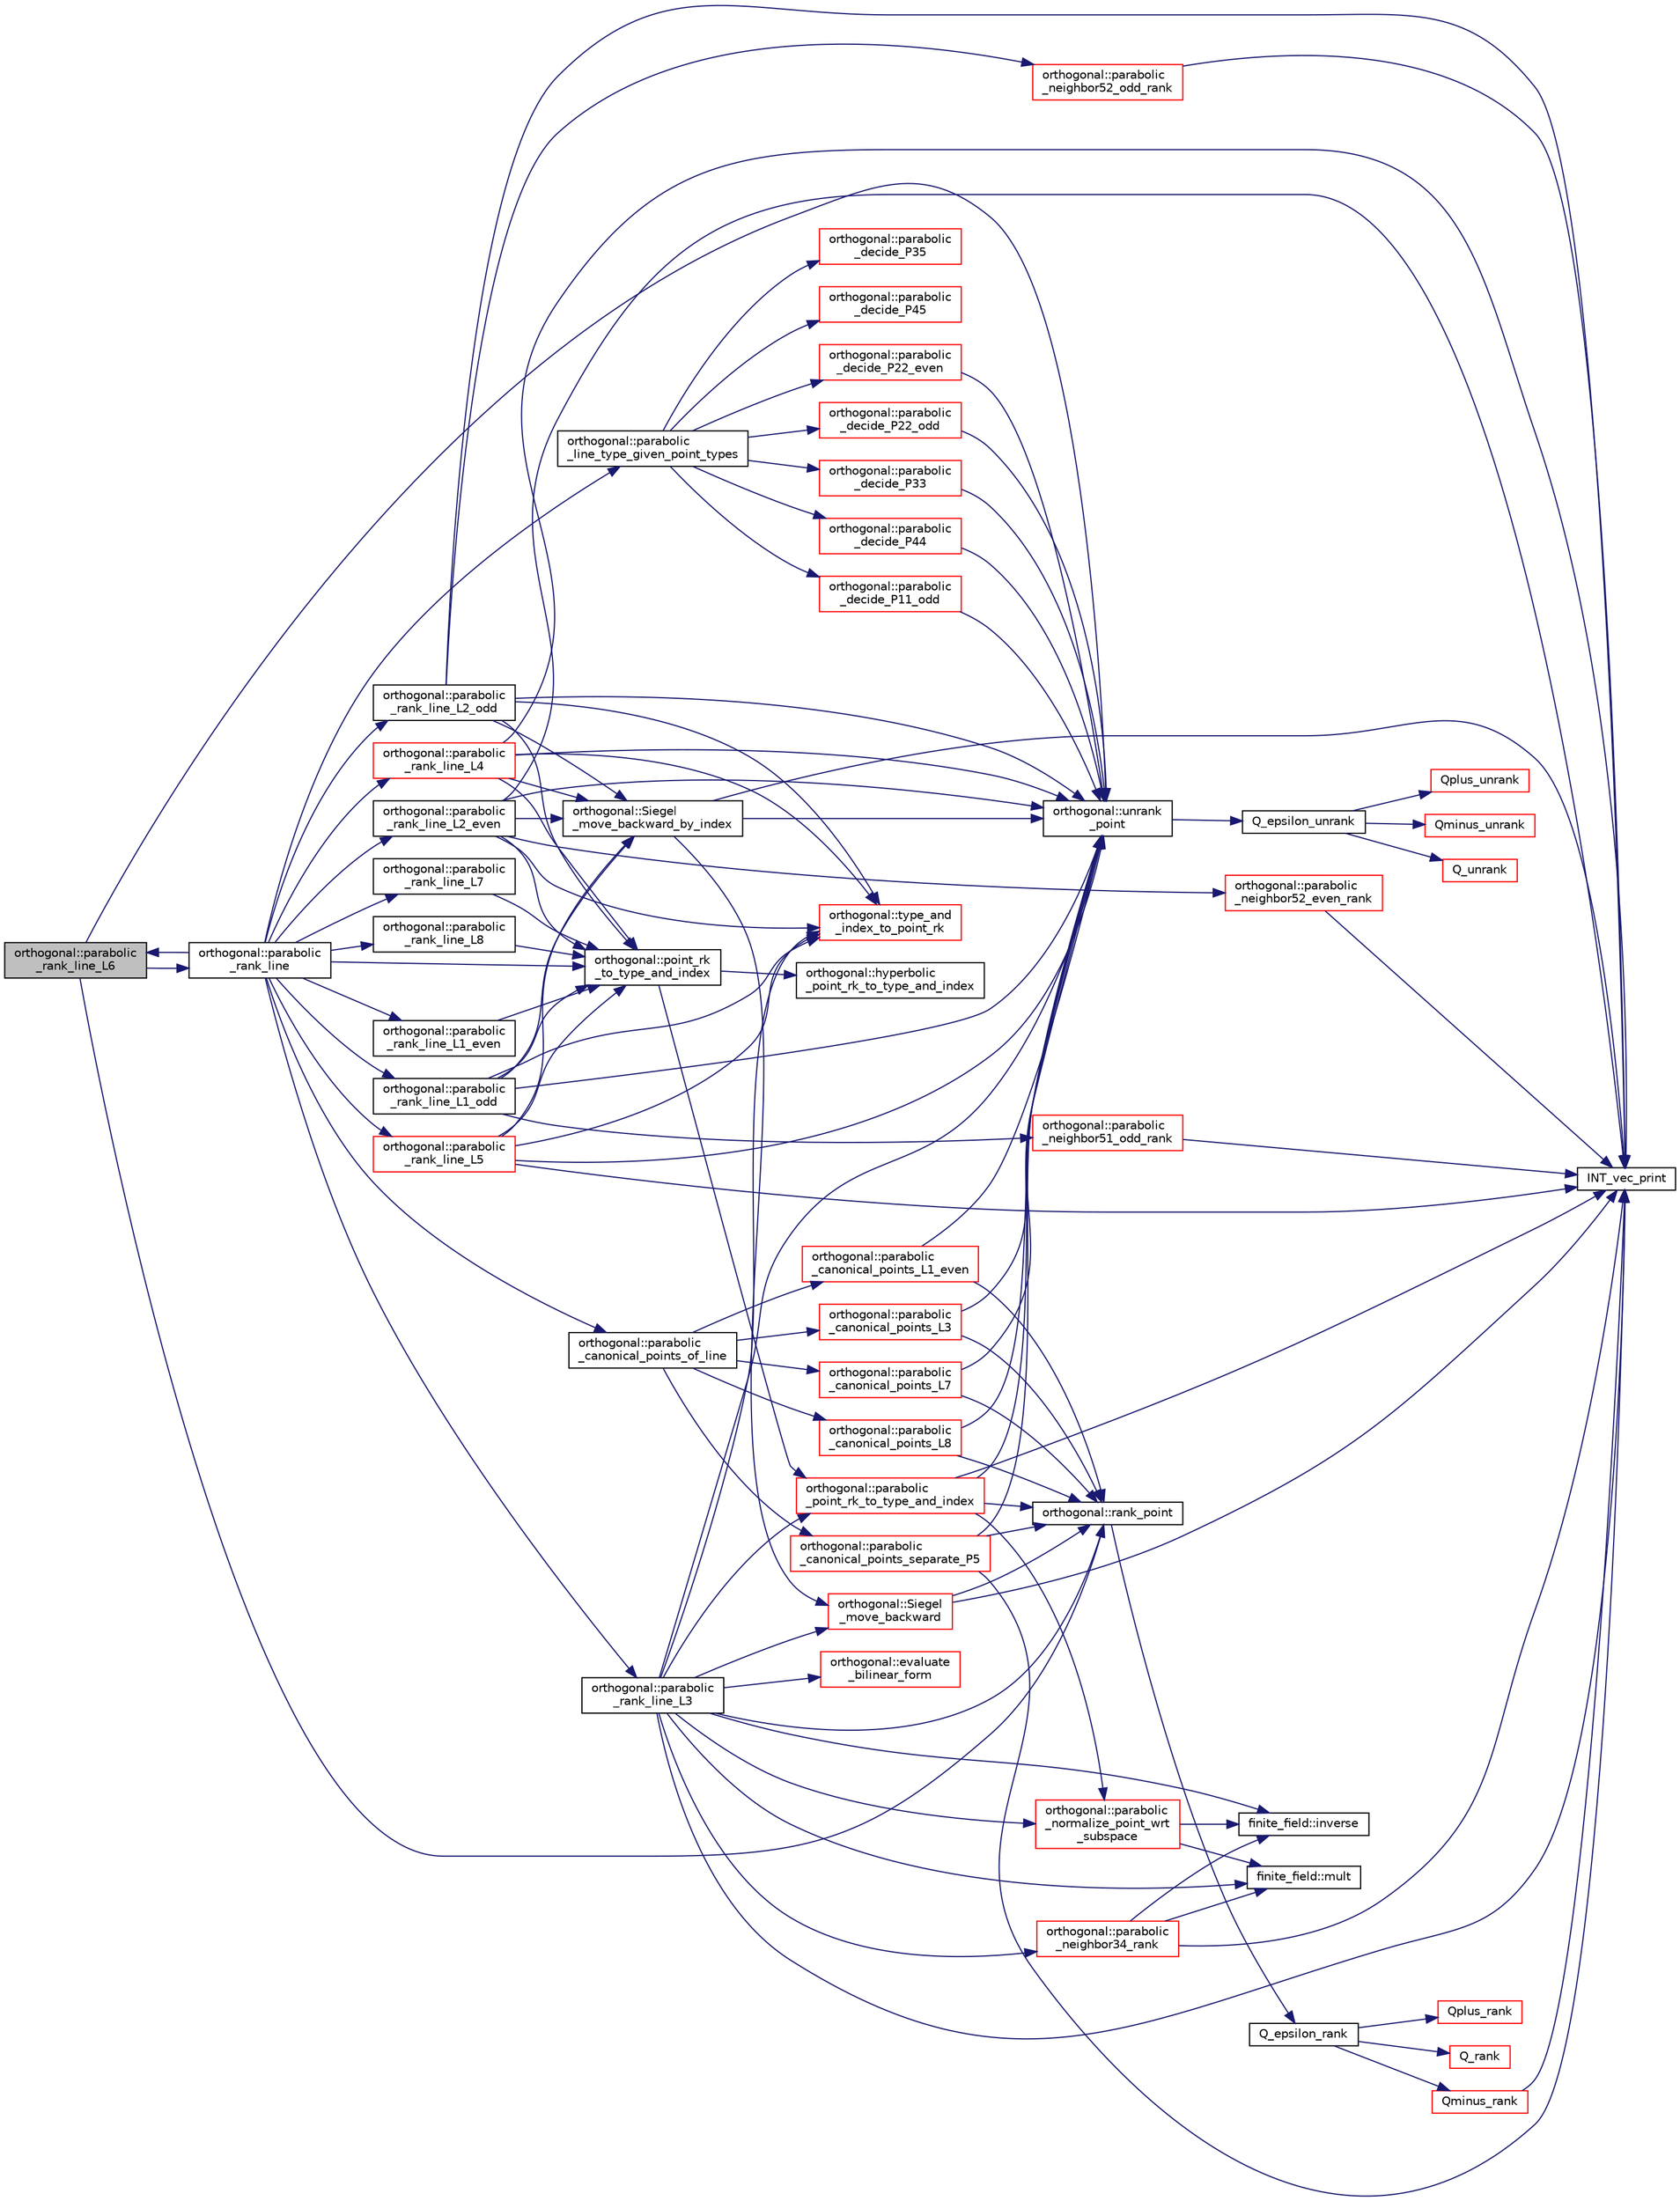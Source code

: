 digraph "orthogonal::parabolic_rank_line_L6"
{
  edge [fontname="Helvetica",fontsize="10",labelfontname="Helvetica",labelfontsize="10"];
  node [fontname="Helvetica",fontsize="10",shape=record];
  rankdir="LR";
  Node29539 [label="orthogonal::parabolic\l_rank_line_L6",height=0.2,width=0.4,color="black", fillcolor="grey75", style="filled", fontcolor="black"];
  Node29539 -> Node29540 [color="midnightblue",fontsize="10",style="solid",fontname="Helvetica"];
  Node29540 [label="orthogonal::unrank\l_point",height=0.2,width=0.4,color="black", fillcolor="white", style="filled",URL="$d7/daa/classorthogonal.html#ab655117100f7c66c19817b84ac5ac0a0"];
  Node29540 -> Node29541 [color="midnightblue",fontsize="10",style="solid",fontname="Helvetica"];
  Node29541 [label="Q_epsilon_unrank",height=0.2,width=0.4,color="black", fillcolor="white", style="filled",URL="$d4/d67/geometry_8h.html#af162c4d30d4a6528299e37551c353e7b"];
  Node29541 -> Node29542 [color="midnightblue",fontsize="10",style="solid",fontname="Helvetica"];
  Node29542 [label="Q_unrank",height=0.2,width=0.4,color="red", fillcolor="white", style="filled",URL="$db/da0/lib_2foundations_2geometry_2orthogonal__points_8_c.html#a6d02923d5b54ef796934e753e6f5b65b"];
  Node29541 -> Node29560 [color="midnightblue",fontsize="10",style="solid",fontname="Helvetica"];
  Node29560 [label="Qplus_unrank",height=0.2,width=0.4,color="red", fillcolor="white", style="filled",URL="$db/da0/lib_2foundations_2geometry_2orthogonal__points_8_c.html#ad50512edd586919700e033744b4a03c8"];
  Node29541 -> Node29561 [color="midnightblue",fontsize="10",style="solid",fontname="Helvetica"];
  Node29561 [label="Qminus_unrank",height=0.2,width=0.4,color="red", fillcolor="white", style="filled",URL="$db/da0/lib_2foundations_2geometry_2orthogonal__points_8_c.html#ac2dd18f435ab479095b836a483c12c7d"];
  Node29539 -> Node29562 [color="midnightblue",fontsize="10",style="solid",fontname="Helvetica"];
  Node29562 [label="orthogonal::rank_point",height=0.2,width=0.4,color="black", fillcolor="white", style="filled",URL="$d7/daa/classorthogonal.html#adb4f1528590a804b3c011a68c9ebf655"];
  Node29562 -> Node29563 [color="midnightblue",fontsize="10",style="solid",fontname="Helvetica"];
  Node29563 [label="Q_epsilon_rank",height=0.2,width=0.4,color="black", fillcolor="white", style="filled",URL="$d4/d67/geometry_8h.html#a0949e1151174e2988aa697cb31942e97"];
  Node29563 -> Node29564 [color="midnightblue",fontsize="10",style="solid",fontname="Helvetica"];
  Node29564 [label="Q_rank",height=0.2,width=0.4,color="red", fillcolor="white", style="filled",URL="$db/da0/lib_2foundations_2geometry_2orthogonal__points_8_c.html#ad2671f4db3224df1e22494b9d946375e"];
  Node29563 -> Node29580 [color="midnightblue",fontsize="10",style="solid",fontname="Helvetica"];
  Node29580 [label="Qplus_rank",height=0.2,width=0.4,color="red", fillcolor="white", style="filled",URL="$db/da0/lib_2foundations_2geometry_2orthogonal__points_8_c.html#aaa1be357d007a845ce2866169d63afb7"];
  Node29563 -> Node29581 [color="midnightblue",fontsize="10",style="solid",fontname="Helvetica"];
  Node29581 [label="Qminus_rank",height=0.2,width=0.4,color="red", fillcolor="white", style="filled",URL="$db/da0/lib_2foundations_2geometry_2orthogonal__points_8_c.html#aec3e3dad3c2c12fa081edab0af2cb91a"];
  Node29581 -> Node29570 [color="midnightblue",fontsize="10",style="solid",fontname="Helvetica"];
  Node29570 [label="INT_vec_print",height=0.2,width=0.4,color="black", fillcolor="white", style="filled",URL="$df/dbf/sajeeb_8_c.html#a79a5901af0b47dd0d694109543c027fe"];
  Node29539 -> Node29583 [color="midnightblue",fontsize="10",style="solid",fontname="Helvetica"];
  Node29583 [label="orthogonal::parabolic\l_rank_line",height=0.2,width=0.4,color="black", fillcolor="white", style="filled",URL="$d7/daa/classorthogonal.html#a7df334ceca90bc5b90c56354dbaf45c9"];
  Node29583 -> Node29584 [color="midnightblue",fontsize="10",style="solid",fontname="Helvetica"];
  Node29584 [label="orthogonal::point_rk\l_to_type_and_index",height=0.2,width=0.4,color="black", fillcolor="white", style="filled",URL="$d7/daa/classorthogonal.html#a5419c9c6b60c81e6e66f3606e7ad1815"];
  Node29584 -> Node29585 [color="midnightblue",fontsize="10",style="solid",fontname="Helvetica"];
  Node29585 [label="orthogonal::hyperbolic\l_point_rk_to_type_and_index",height=0.2,width=0.4,color="black", fillcolor="white", style="filled",URL="$d7/daa/classorthogonal.html#aad0a2a87d54b571f0d6581dec4d59eab"];
  Node29584 -> Node29586 [color="midnightblue",fontsize="10",style="solid",fontname="Helvetica"];
  Node29586 [label="orthogonal::parabolic\l_point_rk_to_type_and_index",height=0.2,width=0.4,color="red", fillcolor="white", style="filled",URL="$d7/daa/classorthogonal.html#aadca2791fa70e971edf85858b725502d"];
  Node29586 -> Node29540 [color="midnightblue",fontsize="10",style="solid",fontname="Helvetica"];
  Node29586 -> Node29570 [color="midnightblue",fontsize="10",style="solid",fontname="Helvetica"];
  Node29586 -> Node29587 [color="midnightblue",fontsize="10",style="solid",fontname="Helvetica"];
  Node29587 [label="orthogonal::parabolic\l_normalize_point_wrt\l_subspace",height=0.2,width=0.4,color="red", fillcolor="white", style="filled",URL="$d7/daa/classorthogonal.html#addb6cb7424128361116573d43de60533"];
  Node29587 -> Node29588 [color="midnightblue",fontsize="10",style="solid",fontname="Helvetica"];
  Node29588 [label="finite_field::inverse",height=0.2,width=0.4,color="black", fillcolor="white", style="filled",URL="$df/d5a/classfinite__field.html#a69f2a12c01e70b7ce2d115c5221c9cdd"];
  Node29587 -> Node29589 [color="midnightblue",fontsize="10",style="solid",fontname="Helvetica"];
  Node29589 [label="finite_field::mult",height=0.2,width=0.4,color="black", fillcolor="white", style="filled",URL="$df/d5a/classfinite__field.html#a24fb5917aa6d4d656fd855b7f44a13b0"];
  Node29586 -> Node29562 [color="midnightblue",fontsize="10",style="solid",fontname="Helvetica"];
  Node29583 -> Node29606 [color="midnightblue",fontsize="10",style="solid",fontname="Helvetica"];
  Node29606 [label="orthogonal::parabolic\l_line_type_given_point_types",height=0.2,width=0.4,color="black", fillcolor="white", style="filled",URL="$d7/daa/classorthogonal.html#af1894e9b4951ea3b58fafaec8e1314d4"];
  Node29606 -> Node29607 [color="midnightblue",fontsize="10",style="solid",fontname="Helvetica"];
  Node29607 [label="orthogonal::parabolic\l_decide_P11_odd",height=0.2,width=0.4,color="red", fillcolor="white", style="filled",URL="$d7/daa/classorthogonal.html#a332147c62a37d11f4c3bbb7e83437e29"];
  Node29607 -> Node29540 [color="midnightblue",fontsize="10",style="solid",fontname="Helvetica"];
  Node29606 -> Node29610 [color="midnightblue",fontsize="10",style="solid",fontname="Helvetica"];
  Node29610 [label="orthogonal::parabolic\l_decide_P22_even",height=0.2,width=0.4,color="red", fillcolor="white", style="filled",URL="$d7/daa/classorthogonal.html#ae129c5beaabede756c4387aeb9c81854"];
  Node29610 -> Node29540 [color="midnightblue",fontsize="10",style="solid",fontname="Helvetica"];
  Node29606 -> Node29612 [color="midnightblue",fontsize="10",style="solid",fontname="Helvetica"];
  Node29612 [label="orthogonal::parabolic\l_decide_P22_odd",height=0.2,width=0.4,color="red", fillcolor="white", style="filled",URL="$d7/daa/classorthogonal.html#a621c30eb1f8131e8b29b240bd0a2b051"];
  Node29612 -> Node29540 [color="midnightblue",fontsize="10",style="solid",fontname="Helvetica"];
  Node29606 -> Node29613 [color="midnightblue",fontsize="10",style="solid",fontname="Helvetica"];
  Node29613 [label="orthogonal::parabolic\l_decide_P33",height=0.2,width=0.4,color="red", fillcolor="white", style="filled",URL="$d7/daa/classorthogonal.html#ab6af5eb5e517bf200419ae2cb0995f03"];
  Node29613 -> Node29540 [color="midnightblue",fontsize="10",style="solid",fontname="Helvetica"];
  Node29606 -> Node29616 [color="midnightblue",fontsize="10",style="solid",fontname="Helvetica"];
  Node29616 [label="orthogonal::parabolic\l_decide_P35",height=0.2,width=0.4,color="red", fillcolor="white", style="filled",URL="$d7/daa/classorthogonal.html#a6f9b23e5b47b2864052ee6e66775c904"];
  Node29606 -> Node29617 [color="midnightblue",fontsize="10",style="solid",fontname="Helvetica"];
  Node29617 [label="orthogonal::parabolic\l_decide_P44",height=0.2,width=0.4,color="red", fillcolor="white", style="filled",URL="$d7/daa/classorthogonal.html#a921eec6bede3574fd47497377a82c252"];
  Node29617 -> Node29540 [color="midnightblue",fontsize="10",style="solid",fontname="Helvetica"];
  Node29606 -> Node29618 [color="midnightblue",fontsize="10",style="solid",fontname="Helvetica"];
  Node29618 [label="orthogonal::parabolic\l_decide_P45",height=0.2,width=0.4,color="red", fillcolor="white", style="filled",URL="$d7/daa/classorthogonal.html#ae35e876043cbef583d29b82fd1c73bce"];
  Node29583 -> Node29619 [color="midnightblue",fontsize="10",style="solid",fontname="Helvetica"];
  Node29619 [label="orthogonal::parabolic\l_canonical_points_of_line",height=0.2,width=0.4,color="black", fillcolor="white", style="filled",URL="$d7/daa/classorthogonal.html#a7f1b4034dcfc0c22f06242b179466594"];
  Node29619 -> Node29620 [color="midnightblue",fontsize="10",style="solid",fontname="Helvetica"];
  Node29620 [label="orthogonal::parabolic\l_canonical_points_L1_even",height=0.2,width=0.4,color="red", fillcolor="white", style="filled",URL="$d7/daa/classorthogonal.html#ab0b604545d072f29150a4004ca96444b"];
  Node29620 -> Node29540 [color="midnightblue",fontsize="10",style="solid",fontname="Helvetica"];
  Node29620 -> Node29562 [color="midnightblue",fontsize="10",style="solid",fontname="Helvetica"];
  Node29619 -> Node29621 [color="midnightblue",fontsize="10",style="solid",fontname="Helvetica"];
  Node29621 [label="orthogonal::parabolic\l_canonical_points_separate_P5",height=0.2,width=0.4,color="red", fillcolor="white", style="filled",URL="$d7/daa/classorthogonal.html#a8d0027eb77931aa6f8651f392b9b4e79"];
  Node29621 -> Node29540 [color="midnightblue",fontsize="10",style="solid",fontname="Helvetica"];
  Node29621 -> Node29570 [color="midnightblue",fontsize="10",style="solid",fontname="Helvetica"];
  Node29621 -> Node29562 [color="midnightblue",fontsize="10",style="solid",fontname="Helvetica"];
  Node29619 -> Node29622 [color="midnightblue",fontsize="10",style="solid",fontname="Helvetica"];
  Node29622 [label="orthogonal::parabolic\l_canonical_points_L3",height=0.2,width=0.4,color="red", fillcolor="white", style="filled",URL="$d7/daa/classorthogonal.html#a753ec2a388f3b866bd96928051911802"];
  Node29622 -> Node29540 [color="midnightblue",fontsize="10",style="solid",fontname="Helvetica"];
  Node29622 -> Node29562 [color="midnightblue",fontsize="10",style="solid",fontname="Helvetica"];
  Node29619 -> Node29623 [color="midnightblue",fontsize="10",style="solid",fontname="Helvetica"];
  Node29623 [label="orthogonal::parabolic\l_canonical_points_L7",height=0.2,width=0.4,color="red", fillcolor="white", style="filled",URL="$d7/daa/classorthogonal.html#a24a02b853a67fddf218aa24a185506eb"];
  Node29623 -> Node29540 [color="midnightblue",fontsize="10",style="solid",fontname="Helvetica"];
  Node29623 -> Node29562 [color="midnightblue",fontsize="10",style="solid",fontname="Helvetica"];
  Node29619 -> Node29624 [color="midnightblue",fontsize="10",style="solid",fontname="Helvetica"];
  Node29624 [label="orthogonal::parabolic\l_canonical_points_L8",height=0.2,width=0.4,color="red", fillcolor="white", style="filled",URL="$d7/daa/classorthogonal.html#ad6539385a01fde3384fa94fd4256ee38"];
  Node29624 -> Node29540 [color="midnightblue",fontsize="10",style="solid",fontname="Helvetica"];
  Node29624 -> Node29562 [color="midnightblue",fontsize="10",style="solid",fontname="Helvetica"];
  Node29583 -> Node29625 [color="midnightblue",fontsize="10",style="solid",fontname="Helvetica"];
  Node29625 [label="orthogonal::parabolic\l_rank_line_L1_even",height=0.2,width=0.4,color="black", fillcolor="white", style="filled",URL="$d7/daa/classorthogonal.html#a7f055ba3f318499430444e583ed03ee3"];
  Node29625 -> Node29584 [color="midnightblue",fontsize="10",style="solid",fontname="Helvetica"];
  Node29583 -> Node29626 [color="midnightblue",fontsize="10",style="solid",fontname="Helvetica"];
  Node29626 [label="orthogonal::parabolic\l_rank_line_L1_odd",height=0.2,width=0.4,color="black", fillcolor="white", style="filled",URL="$d7/daa/classorthogonal.html#aab93abadf848b0a5d72b367f155cd7e4"];
  Node29626 -> Node29627 [color="midnightblue",fontsize="10",style="solid",fontname="Helvetica"];
  Node29627 [label="orthogonal::type_and\l_index_to_point_rk",height=0.2,width=0.4,color="red", fillcolor="white", style="filled",URL="$d7/daa/classorthogonal.html#a319ef460cdfe3247d336c3fb482901eb"];
  Node29626 -> Node29584 [color="midnightblue",fontsize="10",style="solid",fontname="Helvetica"];
  Node29626 -> Node29540 [color="midnightblue",fontsize="10",style="solid",fontname="Helvetica"];
  Node29626 -> Node29639 [color="midnightblue",fontsize="10",style="solid",fontname="Helvetica"];
  Node29639 [label="orthogonal::Siegel\l_move_backward_by_index",height=0.2,width=0.4,color="black", fillcolor="white", style="filled",URL="$d7/daa/classorthogonal.html#aa8eaeba82de3ff3b5f50b4ccd22b2631"];
  Node29639 -> Node29540 [color="midnightblue",fontsize="10",style="solid",fontname="Helvetica"];
  Node29639 -> Node29570 [color="midnightblue",fontsize="10",style="solid",fontname="Helvetica"];
  Node29639 -> Node29640 [color="midnightblue",fontsize="10",style="solid",fontname="Helvetica"];
  Node29640 [label="orthogonal::Siegel\l_move_backward",height=0.2,width=0.4,color="red", fillcolor="white", style="filled",URL="$d7/daa/classorthogonal.html#a365beaf002d1ffc9a600e73f1983e800"];
  Node29640 -> Node29570 [color="midnightblue",fontsize="10",style="solid",fontname="Helvetica"];
  Node29640 -> Node29562 [color="midnightblue",fontsize="10",style="solid",fontname="Helvetica"];
  Node29626 -> Node29665 [color="midnightblue",fontsize="10",style="solid",fontname="Helvetica"];
  Node29665 [label="orthogonal::parabolic\l_neighbor51_odd_rank",height=0.2,width=0.4,color="red", fillcolor="white", style="filled",URL="$d7/daa/classorthogonal.html#ac088ee6a73b26e7ad1bbf8e25b14b87a"];
  Node29665 -> Node29570 [color="midnightblue",fontsize="10",style="solid",fontname="Helvetica"];
  Node29583 -> Node29668 [color="midnightblue",fontsize="10",style="solid",fontname="Helvetica"];
  Node29668 [label="orthogonal::parabolic\l_rank_line_L2_even",height=0.2,width=0.4,color="black", fillcolor="white", style="filled",URL="$d7/daa/classorthogonal.html#ad884e741520104066da699b1133deeb0"];
  Node29668 -> Node29627 [color="midnightblue",fontsize="10",style="solid",fontname="Helvetica"];
  Node29668 -> Node29584 [color="midnightblue",fontsize="10",style="solid",fontname="Helvetica"];
  Node29668 -> Node29540 [color="midnightblue",fontsize="10",style="solid",fontname="Helvetica"];
  Node29668 -> Node29639 [color="midnightblue",fontsize="10",style="solid",fontname="Helvetica"];
  Node29668 -> Node29570 [color="midnightblue",fontsize="10",style="solid",fontname="Helvetica"];
  Node29668 -> Node29669 [color="midnightblue",fontsize="10",style="solid",fontname="Helvetica"];
  Node29669 [label="orthogonal::parabolic\l_neighbor52_even_rank",height=0.2,width=0.4,color="red", fillcolor="white", style="filled",URL="$d7/daa/classorthogonal.html#ac008e55aa06cb631b213ea53851b19e9"];
  Node29669 -> Node29570 [color="midnightblue",fontsize="10",style="solid",fontname="Helvetica"];
  Node29583 -> Node29670 [color="midnightblue",fontsize="10",style="solid",fontname="Helvetica"];
  Node29670 [label="orthogonal::parabolic\l_rank_line_L2_odd",height=0.2,width=0.4,color="black", fillcolor="white", style="filled",URL="$d7/daa/classorthogonal.html#a87ddd814e99966b82e69a1041307074f"];
  Node29670 -> Node29627 [color="midnightblue",fontsize="10",style="solid",fontname="Helvetica"];
  Node29670 -> Node29584 [color="midnightblue",fontsize="10",style="solid",fontname="Helvetica"];
  Node29670 -> Node29540 [color="midnightblue",fontsize="10",style="solid",fontname="Helvetica"];
  Node29670 -> Node29639 [color="midnightblue",fontsize="10",style="solid",fontname="Helvetica"];
  Node29670 -> Node29570 [color="midnightblue",fontsize="10",style="solid",fontname="Helvetica"];
  Node29670 -> Node29671 [color="midnightblue",fontsize="10",style="solid",fontname="Helvetica"];
  Node29671 [label="orthogonal::parabolic\l_neighbor52_odd_rank",height=0.2,width=0.4,color="red", fillcolor="white", style="filled",URL="$d7/daa/classorthogonal.html#a8c2cac0e686f8c0dcb6a93a37c447970"];
  Node29671 -> Node29570 [color="midnightblue",fontsize="10",style="solid",fontname="Helvetica"];
  Node29583 -> Node29672 [color="midnightblue",fontsize="10",style="solid",fontname="Helvetica"];
  Node29672 [label="orthogonal::parabolic\l_rank_line_L3",height=0.2,width=0.4,color="black", fillcolor="white", style="filled",URL="$d7/daa/classorthogonal.html#afea1a02e2b439b28127cfa2a782da8c9"];
  Node29672 -> Node29627 [color="midnightblue",fontsize="10",style="solid",fontname="Helvetica"];
  Node29672 -> Node29540 [color="midnightblue",fontsize="10",style="solid",fontname="Helvetica"];
  Node29672 -> Node29570 [color="midnightblue",fontsize="10",style="solid",fontname="Helvetica"];
  Node29672 -> Node29587 [color="midnightblue",fontsize="10",style="solid",fontname="Helvetica"];
  Node29672 -> Node29562 [color="midnightblue",fontsize="10",style="solid",fontname="Helvetica"];
  Node29672 -> Node29586 [color="midnightblue",fontsize="10",style="solid",fontname="Helvetica"];
  Node29672 -> Node29589 [color="midnightblue",fontsize="10",style="solid",fontname="Helvetica"];
  Node29672 -> Node29640 [color="midnightblue",fontsize="10",style="solid",fontname="Helvetica"];
  Node29672 -> Node29648 [color="midnightblue",fontsize="10",style="solid",fontname="Helvetica"];
  Node29648 [label="orthogonal::evaluate\l_bilinear_form",height=0.2,width=0.4,color="red", fillcolor="white", style="filled",URL="$d7/daa/classorthogonal.html#a1cb22ce04ab60e22852f610ec3fe5c98"];
  Node29672 -> Node29588 [color="midnightblue",fontsize="10",style="solid",fontname="Helvetica"];
  Node29672 -> Node29673 [color="midnightblue",fontsize="10",style="solid",fontname="Helvetica"];
  Node29673 [label="orthogonal::parabolic\l_neighbor34_rank",height=0.2,width=0.4,color="red", fillcolor="white", style="filled",URL="$d7/daa/classorthogonal.html#ae4164e3cd3214b07c243ad7c048a254b"];
  Node29673 -> Node29570 [color="midnightblue",fontsize="10",style="solid",fontname="Helvetica"];
  Node29673 -> Node29588 [color="midnightblue",fontsize="10",style="solid",fontname="Helvetica"];
  Node29673 -> Node29589 [color="midnightblue",fontsize="10",style="solid",fontname="Helvetica"];
  Node29583 -> Node29675 [color="midnightblue",fontsize="10",style="solid",fontname="Helvetica"];
  Node29675 [label="orthogonal::parabolic\l_rank_line_L4",height=0.2,width=0.4,color="red", fillcolor="white", style="filled",URL="$d7/daa/classorthogonal.html#a9e693d30c0ade825f389feec38ea83b2"];
  Node29675 -> Node29627 [color="midnightblue",fontsize="10",style="solid",fontname="Helvetica"];
  Node29675 -> Node29584 [color="midnightblue",fontsize="10",style="solid",fontname="Helvetica"];
  Node29675 -> Node29540 [color="midnightblue",fontsize="10",style="solid",fontname="Helvetica"];
  Node29675 -> Node29639 [color="midnightblue",fontsize="10",style="solid",fontname="Helvetica"];
  Node29675 -> Node29570 [color="midnightblue",fontsize="10",style="solid",fontname="Helvetica"];
  Node29583 -> Node29677 [color="midnightblue",fontsize="10",style="solid",fontname="Helvetica"];
  Node29677 [label="orthogonal::parabolic\l_rank_line_L5",height=0.2,width=0.4,color="red", fillcolor="white", style="filled",URL="$d7/daa/classorthogonal.html#ab9ff5dd42f31a297d03c559a4934a950"];
  Node29677 -> Node29627 [color="midnightblue",fontsize="10",style="solid",fontname="Helvetica"];
  Node29677 -> Node29584 [color="midnightblue",fontsize="10",style="solid",fontname="Helvetica"];
  Node29677 -> Node29540 [color="midnightblue",fontsize="10",style="solid",fontname="Helvetica"];
  Node29677 -> Node29639 [color="midnightblue",fontsize="10",style="solid",fontname="Helvetica"];
  Node29677 -> Node29570 [color="midnightblue",fontsize="10",style="solid",fontname="Helvetica"];
  Node29583 -> Node29539 [color="midnightblue",fontsize="10",style="solid",fontname="Helvetica"];
  Node29583 -> Node29679 [color="midnightblue",fontsize="10",style="solid",fontname="Helvetica"];
  Node29679 [label="orthogonal::parabolic\l_rank_line_L7",height=0.2,width=0.4,color="black", fillcolor="white", style="filled",URL="$d7/daa/classorthogonal.html#ac38fe609d558cb7b16d92b7eb606c6f1"];
  Node29679 -> Node29584 [color="midnightblue",fontsize="10",style="solid",fontname="Helvetica"];
  Node29583 -> Node29680 [color="midnightblue",fontsize="10",style="solid",fontname="Helvetica"];
  Node29680 [label="orthogonal::parabolic\l_rank_line_L8",height=0.2,width=0.4,color="black", fillcolor="white", style="filled",URL="$d7/daa/classorthogonal.html#af1fb4b5a1ab65d189daea2de78de5225"];
  Node29680 -> Node29584 [color="midnightblue",fontsize="10",style="solid",fontname="Helvetica"];
}
